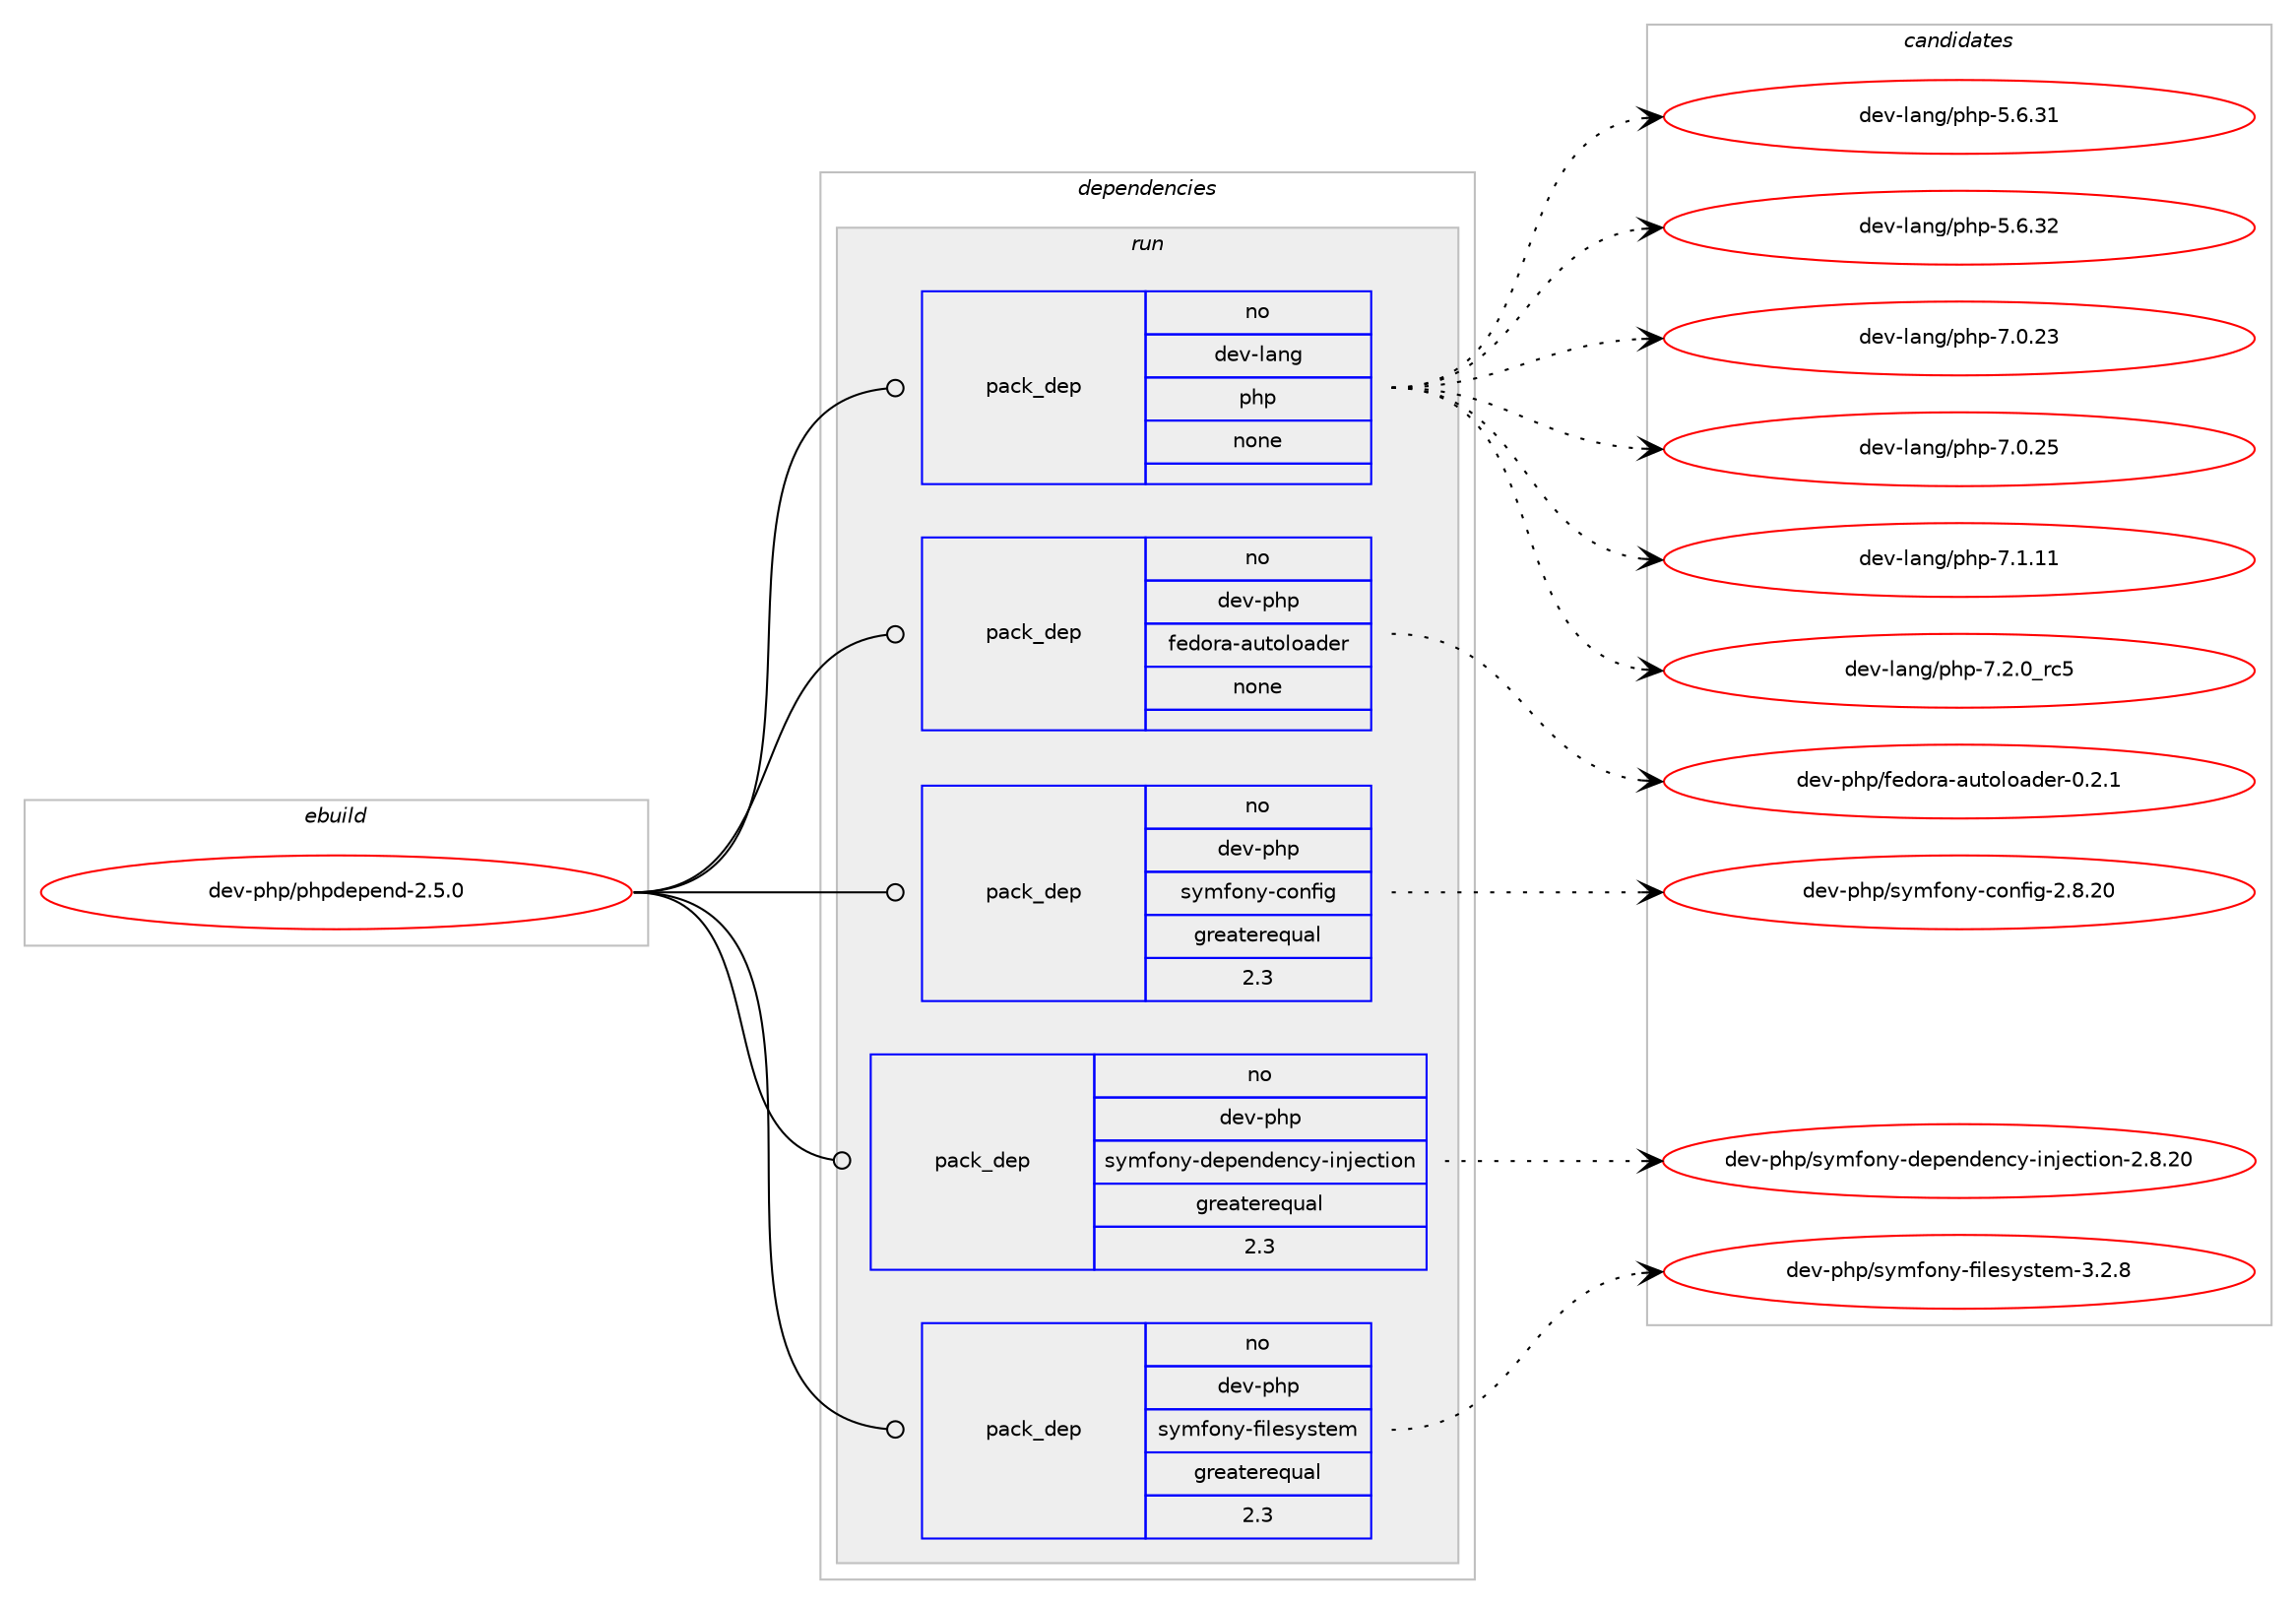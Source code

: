digraph prolog {

# *************
# Graph options
# *************

newrank=true;
concentrate=true;
compound=true;
graph [rankdir=LR,fontname=Helvetica,fontsize=10,ranksep=1.5];#, ranksep=2.5, nodesep=0.2];
edge  [arrowhead=vee];
node  [fontname=Helvetica,fontsize=10];

# **********
# The ebuild
# **********

subgraph cluster_leftcol {
color=gray;
rank=same;
label=<<i>ebuild</i>>;
id [label="dev-php/phpdepend-2.5.0", color=red, width=4, href="../dev-php/phpdepend-2.5.0.svg"];
}

# ****************
# The dependencies
# ****************

subgraph cluster_midcol {
color=gray;
label=<<i>dependencies</i>>;
subgraph cluster_compile {
fillcolor="#eeeeee";
style=filled;
label=<<i>compile</i>>;
}
subgraph cluster_compileandrun {
fillcolor="#eeeeee";
style=filled;
label=<<i>compile and run</i>>;
}
subgraph cluster_run {
fillcolor="#eeeeee";
style=filled;
label=<<i>run</i>>;
subgraph pack111500 {
dependency144055 [label=<<TABLE BORDER="0" CELLBORDER="1" CELLSPACING="0" CELLPADDING="4" WIDTH="220"><TR><TD ROWSPAN="6" CELLPADDING="30">pack_dep</TD></TR><TR><TD WIDTH="110">no</TD></TR><TR><TD>dev-lang</TD></TR><TR><TD>php</TD></TR><TR><TD>none</TD></TR><TR><TD></TD></TR></TABLE>>, shape=none, color=blue];
}
id:e -> dependency144055:w [weight=20,style="solid",arrowhead="odot"];
subgraph pack111501 {
dependency144056 [label=<<TABLE BORDER="0" CELLBORDER="1" CELLSPACING="0" CELLPADDING="4" WIDTH="220"><TR><TD ROWSPAN="6" CELLPADDING="30">pack_dep</TD></TR><TR><TD WIDTH="110">no</TD></TR><TR><TD>dev-php</TD></TR><TR><TD>fedora-autoloader</TD></TR><TR><TD>none</TD></TR><TR><TD></TD></TR></TABLE>>, shape=none, color=blue];
}
id:e -> dependency144056:w [weight=20,style="solid",arrowhead="odot"];
subgraph pack111502 {
dependency144057 [label=<<TABLE BORDER="0" CELLBORDER="1" CELLSPACING="0" CELLPADDING="4" WIDTH="220"><TR><TD ROWSPAN="6" CELLPADDING="30">pack_dep</TD></TR><TR><TD WIDTH="110">no</TD></TR><TR><TD>dev-php</TD></TR><TR><TD>symfony-config</TD></TR><TR><TD>greaterequal</TD></TR><TR><TD>2.3</TD></TR></TABLE>>, shape=none, color=blue];
}
id:e -> dependency144057:w [weight=20,style="solid",arrowhead="odot"];
subgraph pack111503 {
dependency144058 [label=<<TABLE BORDER="0" CELLBORDER="1" CELLSPACING="0" CELLPADDING="4" WIDTH="220"><TR><TD ROWSPAN="6" CELLPADDING="30">pack_dep</TD></TR><TR><TD WIDTH="110">no</TD></TR><TR><TD>dev-php</TD></TR><TR><TD>symfony-dependency-injection</TD></TR><TR><TD>greaterequal</TD></TR><TR><TD>2.3</TD></TR></TABLE>>, shape=none, color=blue];
}
id:e -> dependency144058:w [weight=20,style="solid",arrowhead="odot"];
subgraph pack111504 {
dependency144059 [label=<<TABLE BORDER="0" CELLBORDER="1" CELLSPACING="0" CELLPADDING="4" WIDTH="220"><TR><TD ROWSPAN="6" CELLPADDING="30">pack_dep</TD></TR><TR><TD WIDTH="110">no</TD></TR><TR><TD>dev-php</TD></TR><TR><TD>symfony-filesystem</TD></TR><TR><TD>greaterequal</TD></TR><TR><TD>2.3</TD></TR></TABLE>>, shape=none, color=blue];
}
id:e -> dependency144059:w [weight=20,style="solid",arrowhead="odot"];
}
}

# **************
# The candidates
# **************

subgraph cluster_choices {
rank=same;
color=gray;
label=<<i>candidates</i>>;

subgraph choice111500 {
color=black;
nodesep=1;
choice10010111845108971101034711210411245534654465149 [label="dev-lang/php-5.6.31", color=red, width=4,href="../dev-lang/php-5.6.31.svg"];
choice10010111845108971101034711210411245534654465150 [label="dev-lang/php-5.6.32", color=red, width=4,href="../dev-lang/php-5.6.32.svg"];
choice10010111845108971101034711210411245554648465051 [label="dev-lang/php-7.0.23", color=red, width=4,href="../dev-lang/php-7.0.23.svg"];
choice10010111845108971101034711210411245554648465053 [label="dev-lang/php-7.0.25", color=red, width=4,href="../dev-lang/php-7.0.25.svg"];
choice10010111845108971101034711210411245554649464949 [label="dev-lang/php-7.1.11", color=red, width=4,href="../dev-lang/php-7.1.11.svg"];
choice100101118451089711010347112104112455546504648951149953 [label="dev-lang/php-7.2.0_rc5", color=red, width=4,href="../dev-lang/php-7.2.0_rc5.svg"];
dependency144055:e -> choice10010111845108971101034711210411245534654465149:w [style=dotted,weight="100"];
dependency144055:e -> choice10010111845108971101034711210411245534654465150:w [style=dotted,weight="100"];
dependency144055:e -> choice10010111845108971101034711210411245554648465051:w [style=dotted,weight="100"];
dependency144055:e -> choice10010111845108971101034711210411245554648465053:w [style=dotted,weight="100"];
dependency144055:e -> choice10010111845108971101034711210411245554649464949:w [style=dotted,weight="100"];
dependency144055:e -> choice100101118451089711010347112104112455546504648951149953:w [style=dotted,weight="100"];
}
subgraph choice111501 {
color=black;
nodesep=1;
choice100101118451121041124710210110011111497459711711611110811197100101114454846504649 [label="dev-php/fedora-autoloader-0.2.1", color=red, width=4,href="../dev-php/fedora-autoloader-0.2.1.svg"];
dependency144056:e -> choice100101118451121041124710210110011111497459711711611110811197100101114454846504649:w [style=dotted,weight="100"];
}
subgraph choice111502 {
color=black;
nodesep=1;
choice1001011184511210411247115121109102111110121459911111010210510345504656465048 [label="dev-php/symfony-config-2.8.20", color=red, width=4,href="../dev-php/symfony-config-2.8.20.svg"];
dependency144057:e -> choice1001011184511210411247115121109102111110121459911111010210510345504656465048:w [style=dotted,weight="100"];
}
subgraph choice111503 {
color=black;
nodesep=1;
choice10010111845112104112471151211091021111101214510010111210111010010111099121451051101061019911610511111045504656465048 [label="dev-php/symfony-dependency-injection-2.8.20", color=red, width=4,href="../dev-php/symfony-dependency-injection-2.8.20.svg"];
dependency144058:e -> choice10010111845112104112471151211091021111101214510010111210111010010111099121451051101061019911610511111045504656465048:w [style=dotted,weight="100"];
}
subgraph choice111504 {
color=black;
nodesep=1;
choice100101118451121041124711512110910211111012145102105108101115121115116101109455146504656 [label="dev-php/symfony-filesystem-3.2.8", color=red, width=4,href="../dev-php/symfony-filesystem-3.2.8.svg"];
dependency144059:e -> choice100101118451121041124711512110910211111012145102105108101115121115116101109455146504656:w [style=dotted,weight="100"];
}
}

}
